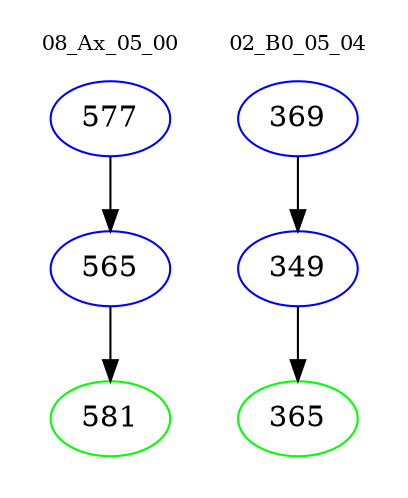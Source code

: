 digraph{
subgraph cluster_0 {
color = white
label = "08_Ax_05_00";
fontsize=10;
T0_577 [label="577", color="blue"]
T0_577 -> T0_565 [color="black"]
T0_565 [label="565", color="blue"]
T0_565 -> T0_581 [color="black"]
T0_581 [label="581", color="green"]
}
subgraph cluster_1 {
color = white
label = "02_B0_05_04";
fontsize=10;
T1_369 [label="369", color="blue"]
T1_369 -> T1_349 [color="black"]
T1_349 [label="349", color="blue"]
T1_349 -> T1_365 [color="black"]
T1_365 [label="365", color="green"]
}
}
